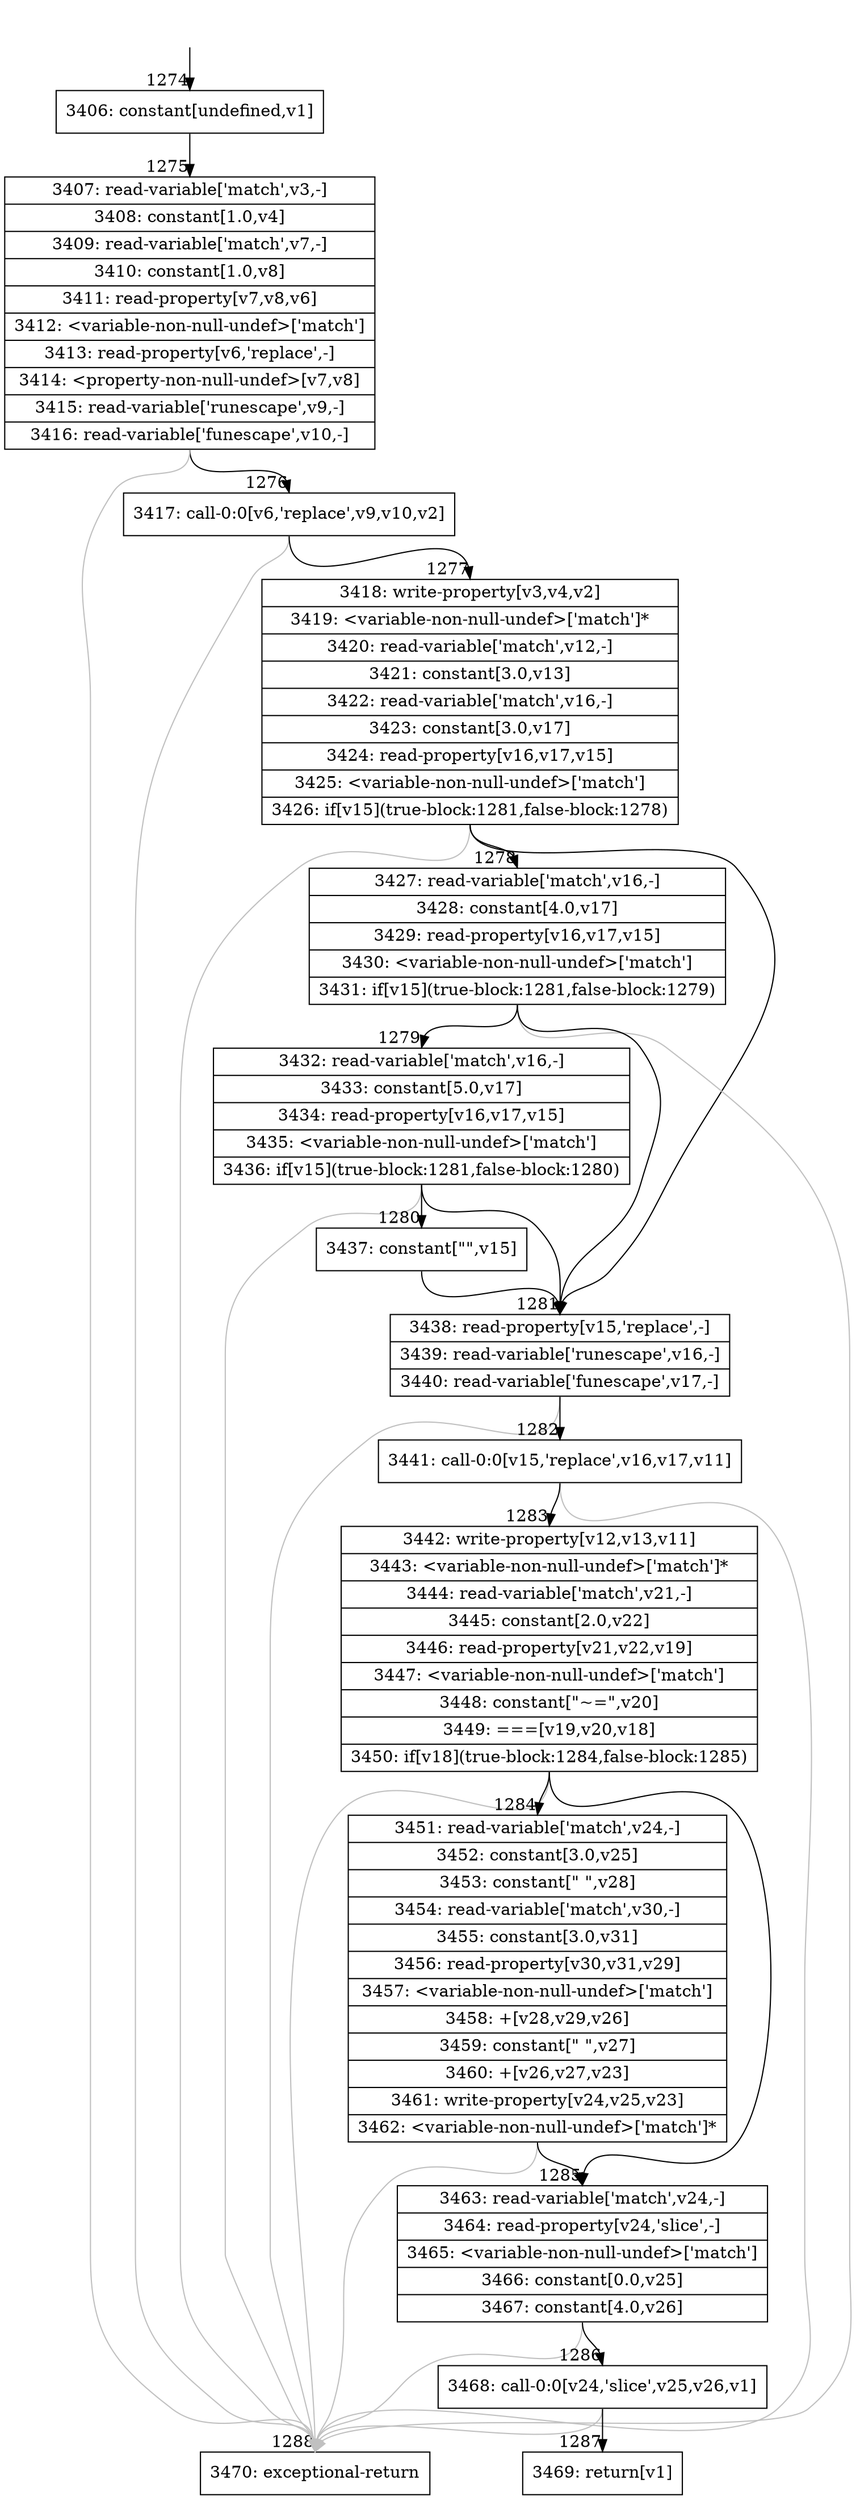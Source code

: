 digraph {
rankdir="TD"
BB_entry92[shape=none,label=""];
BB_entry92 -> BB1274 [tailport=s, headport=n, headlabel="    1274"]
BB1274 [shape=record label="{3406: constant[undefined,v1]}" ] 
BB1274 -> BB1275 [tailport=s, headport=n, headlabel="      1275"]
BB1275 [shape=record label="{3407: read-variable['match',v3,-]|3408: constant[1.0,v4]|3409: read-variable['match',v7,-]|3410: constant[1.0,v8]|3411: read-property[v7,v8,v6]|3412: \<variable-non-null-undef\>['match']|3413: read-property[v6,'replace',-]|3414: \<property-non-null-undef\>[v7,v8]|3415: read-variable['runescape',v9,-]|3416: read-variable['funescape',v10,-]}" ] 
BB1275 -> BB1276 [tailport=s, headport=n, headlabel="      1276"]
BB1275 -> BB1288 [tailport=s, headport=n, color=gray, headlabel="      1288"]
BB1276 [shape=record label="{3417: call-0:0[v6,'replace',v9,v10,v2]}" ] 
BB1276 -> BB1277 [tailport=s, headport=n, headlabel="      1277"]
BB1276 -> BB1288 [tailport=s, headport=n, color=gray]
BB1277 [shape=record label="{3418: write-property[v3,v4,v2]|3419: \<variable-non-null-undef\>['match']*|3420: read-variable['match',v12,-]|3421: constant[3.0,v13]|3422: read-variable['match',v16,-]|3423: constant[3.0,v17]|3424: read-property[v16,v17,v15]|3425: \<variable-non-null-undef\>['match']|3426: if[v15](true-block:1281,false-block:1278)}" ] 
BB1277 -> BB1281 [tailport=s, headport=n, headlabel="      1281"]
BB1277 -> BB1278 [tailport=s, headport=n, headlabel="      1278"]
BB1277 -> BB1288 [tailport=s, headport=n, color=gray]
BB1278 [shape=record label="{3427: read-variable['match',v16,-]|3428: constant[4.0,v17]|3429: read-property[v16,v17,v15]|3430: \<variable-non-null-undef\>['match']|3431: if[v15](true-block:1281,false-block:1279)}" ] 
BB1278 -> BB1281 [tailport=s, headport=n]
BB1278 -> BB1279 [tailport=s, headport=n, headlabel="      1279"]
BB1278 -> BB1288 [tailport=s, headport=n, color=gray]
BB1279 [shape=record label="{3432: read-variable['match',v16,-]|3433: constant[5.0,v17]|3434: read-property[v16,v17,v15]|3435: \<variable-non-null-undef\>['match']|3436: if[v15](true-block:1281,false-block:1280)}" ] 
BB1279 -> BB1281 [tailport=s, headport=n]
BB1279 -> BB1280 [tailport=s, headport=n, headlabel="      1280"]
BB1279 -> BB1288 [tailport=s, headport=n, color=gray]
BB1280 [shape=record label="{3437: constant[\"\",v15]}" ] 
BB1280 -> BB1281 [tailport=s, headport=n]
BB1281 [shape=record label="{3438: read-property[v15,'replace',-]|3439: read-variable['runescape',v16,-]|3440: read-variable['funescape',v17,-]}" ] 
BB1281 -> BB1282 [tailport=s, headport=n, headlabel="      1282"]
BB1281 -> BB1288 [tailport=s, headport=n, color=gray]
BB1282 [shape=record label="{3441: call-0:0[v15,'replace',v16,v17,v11]}" ] 
BB1282 -> BB1283 [tailport=s, headport=n, headlabel="      1283"]
BB1282 -> BB1288 [tailport=s, headport=n, color=gray]
BB1283 [shape=record label="{3442: write-property[v12,v13,v11]|3443: \<variable-non-null-undef\>['match']*|3444: read-variable['match',v21,-]|3445: constant[2.0,v22]|3446: read-property[v21,v22,v19]|3447: \<variable-non-null-undef\>['match']|3448: constant[\"~=\",v20]|3449: ===[v19,v20,v18]|3450: if[v18](true-block:1284,false-block:1285)}" ] 
BB1283 -> BB1284 [tailport=s, headport=n, headlabel="      1284"]
BB1283 -> BB1285 [tailport=s, headport=n, headlabel="      1285"]
BB1283 -> BB1288 [tailport=s, headport=n, color=gray]
BB1284 [shape=record label="{3451: read-variable['match',v24,-]|3452: constant[3.0,v25]|3453: constant[\" \",v28]|3454: read-variable['match',v30,-]|3455: constant[3.0,v31]|3456: read-property[v30,v31,v29]|3457: \<variable-non-null-undef\>['match']|3458: +[v28,v29,v26]|3459: constant[\" \",v27]|3460: +[v26,v27,v23]|3461: write-property[v24,v25,v23]|3462: \<variable-non-null-undef\>['match']*}" ] 
BB1284 -> BB1285 [tailport=s, headport=n]
BB1284 -> BB1288 [tailport=s, headport=n, color=gray]
BB1285 [shape=record label="{3463: read-variable['match',v24,-]|3464: read-property[v24,'slice',-]|3465: \<variable-non-null-undef\>['match']|3466: constant[0.0,v25]|3467: constant[4.0,v26]}" ] 
BB1285 -> BB1286 [tailport=s, headport=n, headlabel="      1286"]
BB1285 -> BB1288 [tailport=s, headport=n, color=gray]
BB1286 [shape=record label="{3468: call-0:0[v24,'slice',v25,v26,v1]}" ] 
BB1286 -> BB1287 [tailport=s, headport=n, headlabel="      1287"]
BB1286 -> BB1288 [tailport=s, headport=n, color=gray]
BB1287 [shape=record label="{3469: return[v1]}" ] 
BB1288 [shape=record label="{3470: exceptional-return}" ] 
}

